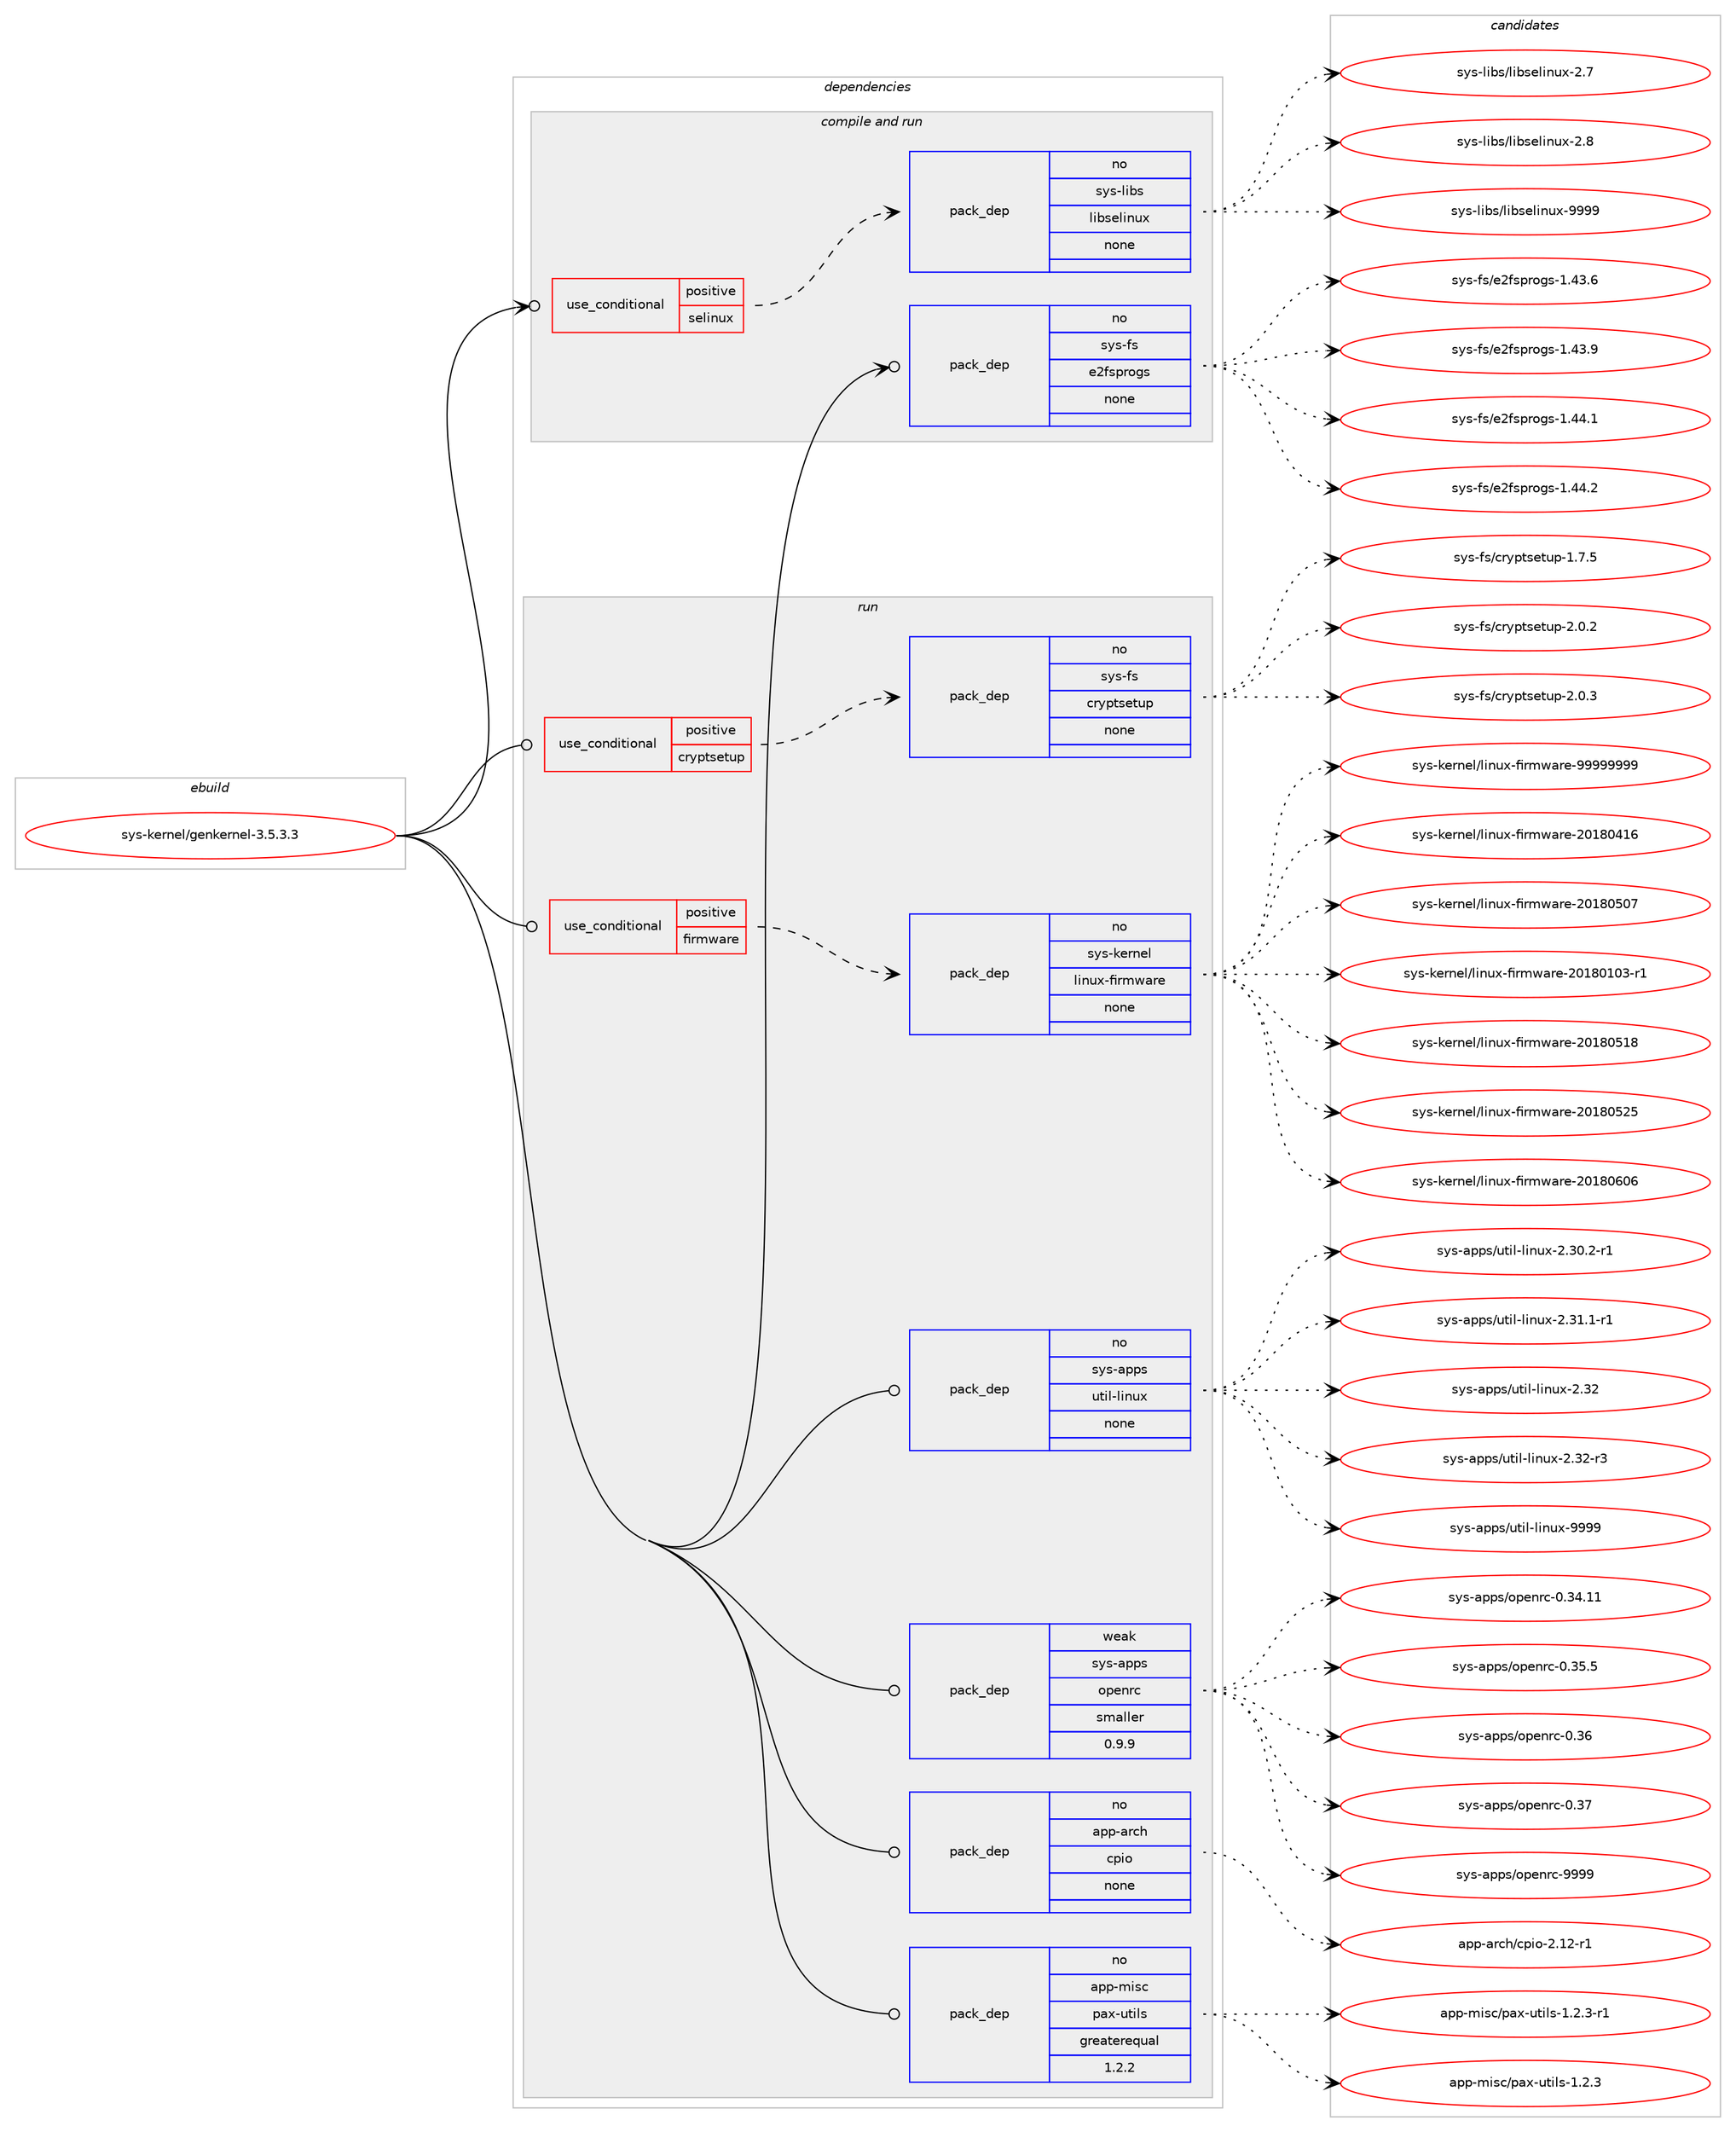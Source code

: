 digraph prolog {

# *************
# Graph options
# *************

newrank=true;
concentrate=true;
compound=true;
graph [rankdir=LR,fontname=Helvetica,fontsize=10,ranksep=1.5];#, ranksep=2.5, nodesep=0.2];
edge  [arrowhead=vee];
node  [fontname=Helvetica,fontsize=10];

# **********
# The ebuild
# **********

subgraph cluster_leftcol {
color=gray;
rank=same;
label=<<i>ebuild</i>>;
id [label="sys-kernel/genkernel-3.5.3.3", color=red, width=4, href="../sys-kernel/genkernel-3.5.3.3.svg"];
}

# ****************
# The dependencies
# ****************

subgraph cluster_midcol {
color=gray;
label=<<i>dependencies</i>>;
subgraph cluster_compile {
fillcolor="#eeeeee";
style=filled;
label=<<i>compile</i>>;
}
subgraph cluster_compileandrun {
fillcolor="#eeeeee";
style=filled;
label=<<i>compile and run</i>>;
subgraph cond1459 {
dependency7125 [label=<<TABLE BORDER="0" CELLBORDER="1" CELLSPACING="0" CELLPADDING="4"><TR><TD ROWSPAN="3" CELLPADDING="10">use_conditional</TD></TR><TR><TD>positive</TD></TR><TR><TD>selinux</TD></TR></TABLE>>, shape=none, color=red];
subgraph pack5586 {
dependency7126 [label=<<TABLE BORDER="0" CELLBORDER="1" CELLSPACING="0" CELLPADDING="4" WIDTH="220"><TR><TD ROWSPAN="6" CELLPADDING="30">pack_dep</TD></TR><TR><TD WIDTH="110">no</TD></TR><TR><TD>sys-libs</TD></TR><TR><TD>libselinux</TD></TR><TR><TD>none</TD></TR><TR><TD></TD></TR></TABLE>>, shape=none, color=blue];
}
dependency7125:e -> dependency7126:w [weight=20,style="dashed",arrowhead="vee"];
}
id:e -> dependency7125:w [weight=20,style="solid",arrowhead="odotvee"];
subgraph pack5587 {
dependency7127 [label=<<TABLE BORDER="0" CELLBORDER="1" CELLSPACING="0" CELLPADDING="4" WIDTH="220"><TR><TD ROWSPAN="6" CELLPADDING="30">pack_dep</TD></TR><TR><TD WIDTH="110">no</TD></TR><TR><TD>sys-fs</TD></TR><TR><TD>e2fsprogs</TD></TR><TR><TD>none</TD></TR><TR><TD></TD></TR></TABLE>>, shape=none, color=blue];
}
id:e -> dependency7127:w [weight=20,style="solid",arrowhead="odotvee"];
}
subgraph cluster_run {
fillcolor="#eeeeee";
style=filled;
label=<<i>run</i>>;
subgraph cond1460 {
dependency7128 [label=<<TABLE BORDER="0" CELLBORDER="1" CELLSPACING="0" CELLPADDING="4"><TR><TD ROWSPAN="3" CELLPADDING="10">use_conditional</TD></TR><TR><TD>positive</TD></TR><TR><TD>cryptsetup</TD></TR></TABLE>>, shape=none, color=red];
subgraph pack5588 {
dependency7129 [label=<<TABLE BORDER="0" CELLBORDER="1" CELLSPACING="0" CELLPADDING="4" WIDTH="220"><TR><TD ROWSPAN="6" CELLPADDING="30">pack_dep</TD></TR><TR><TD WIDTH="110">no</TD></TR><TR><TD>sys-fs</TD></TR><TR><TD>cryptsetup</TD></TR><TR><TD>none</TD></TR><TR><TD></TD></TR></TABLE>>, shape=none, color=blue];
}
dependency7128:e -> dependency7129:w [weight=20,style="dashed",arrowhead="vee"];
}
id:e -> dependency7128:w [weight=20,style="solid",arrowhead="odot"];
subgraph cond1461 {
dependency7130 [label=<<TABLE BORDER="0" CELLBORDER="1" CELLSPACING="0" CELLPADDING="4"><TR><TD ROWSPAN="3" CELLPADDING="10">use_conditional</TD></TR><TR><TD>positive</TD></TR><TR><TD>firmware</TD></TR></TABLE>>, shape=none, color=red];
subgraph pack5589 {
dependency7131 [label=<<TABLE BORDER="0" CELLBORDER="1" CELLSPACING="0" CELLPADDING="4" WIDTH="220"><TR><TD ROWSPAN="6" CELLPADDING="30">pack_dep</TD></TR><TR><TD WIDTH="110">no</TD></TR><TR><TD>sys-kernel</TD></TR><TR><TD>linux-firmware</TD></TR><TR><TD>none</TD></TR><TR><TD></TD></TR></TABLE>>, shape=none, color=blue];
}
dependency7130:e -> dependency7131:w [weight=20,style="dashed",arrowhead="vee"];
}
id:e -> dependency7130:w [weight=20,style="solid",arrowhead="odot"];
subgraph pack5590 {
dependency7132 [label=<<TABLE BORDER="0" CELLBORDER="1" CELLSPACING="0" CELLPADDING="4" WIDTH="220"><TR><TD ROWSPAN="6" CELLPADDING="30">pack_dep</TD></TR><TR><TD WIDTH="110">no</TD></TR><TR><TD>app-arch</TD></TR><TR><TD>cpio</TD></TR><TR><TD>none</TD></TR><TR><TD></TD></TR></TABLE>>, shape=none, color=blue];
}
id:e -> dependency7132:w [weight=20,style="solid",arrowhead="odot"];
subgraph pack5591 {
dependency7133 [label=<<TABLE BORDER="0" CELLBORDER="1" CELLSPACING="0" CELLPADDING="4" WIDTH="220"><TR><TD ROWSPAN="6" CELLPADDING="30">pack_dep</TD></TR><TR><TD WIDTH="110">no</TD></TR><TR><TD>app-misc</TD></TR><TR><TD>pax-utils</TD></TR><TR><TD>greaterequal</TD></TR><TR><TD>1.2.2</TD></TR></TABLE>>, shape=none, color=blue];
}
id:e -> dependency7133:w [weight=20,style="solid",arrowhead="odot"];
subgraph pack5592 {
dependency7134 [label=<<TABLE BORDER="0" CELLBORDER="1" CELLSPACING="0" CELLPADDING="4" WIDTH="220"><TR><TD ROWSPAN="6" CELLPADDING="30">pack_dep</TD></TR><TR><TD WIDTH="110">no</TD></TR><TR><TD>sys-apps</TD></TR><TR><TD>util-linux</TD></TR><TR><TD>none</TD></TR><TR><TD></TD></TR></TABLE>>, shape=none, color=blue];
}
id:e -> dependency7134:w [weight=20,style="solid",arrowhead="odot"];
subgraph pack5593 {
dependency7135 [label=<<TABLE BORDER="0" CELLBORDER="1" CELLSPACING="0" CELLPADDING="4" WIDTH="220"><TR><TD ROWSPAN="6" CELLPADDING="30">pack_dep</TD></TR><TR><TD WIDTH="110">weak</TD></TR><TR><TD>sys-apps</TD></TR><TR><TD>openrc</TD></TR><TR><TD>smaller</TD></TR><TR><TD>0.9.9</TD></TR></TABLE>>, shape=none, color=blue];
}
id:e -> dependency7135:w [weight=20,style="solid",arrowhead="odot"];
}
}

# **************
# The candidates
# **************

subgraph cluster_choices {
rank=same;
color=gray;
label=<<i>candidates</i>>;

subgraph choice5586 {
color=black;
nodesep=1;
choice1151211154510810598115471081059811510110810511011712045504655 [label="sys-libs/libselinux-2.7", color=red, width=4,href="../sys-libs/libselinux-2.7.svg"];
choice1151211154510810598115471081059811510110810511011712045504656 [label="sys-libs/libselinux-2.8", color=red, width=4,href="../sys-libs/libselinux-2.8.svg"];
choice115121115451081059811547108105981151011081051101171204557575757 [label="sys-libs/libselinux-9999", color=red, width=4,href="../sys-libs/libselinux-9999.svg"];
dependency7126:e -> choice1151211154510810598115471081059811510110810511011712045504655:w [style=dotted,weight="100"];
dependency7126:e -> choice1151211154510810598115471081059811510110810511011712045504656:w [style=dotted,weight="100"];
dependency7126:e -> choice115121115451081059811547108105981151011081051101171204557575757:w [style=dotted,weight="100"];
}
subgraph choice5587 {
color=black;
nodesep=1;
choice11512111545102115471015010211511211411110311545494652514654 [label="sys-fs/e2fsprogs-1.43.6", color=red, width=4,href="../sys-fs/e2fsprogs-1.43.6.svg"];
choice11512111545102115471015010211511211411110311545494652514657 [label="sys-fs/e2fsprogs-1.43.9", color=red, width=4,href="../sys-fs/e2fsprogs-1.43.9.svg"];
choice11512111545102115471015010211511211411110311545494652524649 [label="sys-fs/e2fsprogs-1.44.1", color=red, width=4,href="../sys-fs/e2fsprogs-1.44.1.svg"];
choice11512111545102115471015010211511211411110311545494652524650 [label="sys-fs/e2fsprogs-1.44.2", color=red, width=4,href="../sys-fs/e2fsprogs-1.44.2.svg"];
dependency7127:e -> choice11512111545102115471015010211511211411110311545494652514654:w [style=dotted,weight="100"];
dependency7127:e -> choice11512111545102115471015010211511211411110311545494652514657:w [style=dotted,weight="100"];
dependency7127:e -> choice11512111545102115471015010211511211411110311545494652524649:w [style=dotted,weight="100"];
dependency7127:e -> choice11512111545102115471015010211511211411110311545494652524650:w [style=dotted,weight="100"];
}
subgraph choice5588 {
color=black;
nodesep=1;
choice115121115451021154799114121112116115101116117112454946554653 [label="sys-fs/cryptsetup-1.7.5", color=red, width=4,href="../sys-fs/cryptsetup-1.7.5.svg"];
choice115121115451021154799114121112116115101116117112455046484650 [label="sys-fs/cryptsetup-2.0.2", color=red, width=4,href="../sys-fs/cryptsetup-2.0.2.svg"];
choice115121115451021154799114121112116115101116117112455046484651 [label="sys-fs/cryptsetup-2.0.3", color=red, width=4,href="../sys-fs/cryptsetup-2.0.3.svg"];
dependency7129:e -> choice115121115451021154799114121112116115101116117112454946554653:w [style=dotted,weight="100"];
dependency7129:e -> choice115121115451021154799114121112116115101116117112455046484650:w [style=dotted,weight="100"];
dependency7129:e -> choice115121115451021154799114121112116115101116117112455046484651:w [style=dotted,weight="100"];
}
subgraph choice5589 {
color=black;
nodesep=1;
choice11512111545107101114110101108471081051101171204510210511410911997114101455048495648524954 [label="sys-kernel/linux-firmware-20180416", color=red, width=4,href="../sys-kernel/linux-firmware-20180416.svg"];
choice11512111545107101114110101108471081051101171204510210511410911997114101455048495648534855 [label="sys-kernel/linux-firmware-20180507", color=red, width=4,href="../sys-kernel/linux-firmware-20180507.svg"];
choice115121115451071011141101011084710810511011712045102105114109119971141014550484956484948514511449 [label="sys-kernel/linux-firmware-20180103-r1", color=red, width=4,href="../sys-kernel/linux-firmware-20180103-r1.svg"];
choice11512111545107101114110101108471081051101171204510210511410911997114101455048495648534956 [label="sys-kernel/linux-firmware-20180518", color=red, width=4,href="../sys-kernel/linux-firmware-20180518.svg"];
choice11512111545107101114110101108471081051101171204510210511410911997114101455048495648535053 [label="sys-kernel/linux-firmware-20180525", color=red, width=4,href="../sys-kernel/linux-firmware-20180525.svg"];
choice11512111545107101114110101108471081051101171204510210511410911997114101455048495648544854 [label="sys-kernel/linux-firmware-20180606", color=red, width=4,href="../sys-kernel/linux-firmware-20180606.svg"];
choice11512111545107101114110101108471081051101171204510210511410911997114101455757575757575757 [label="sys-kernel/linux-firmware-99999999", color=red, width=4,href="../sys-kernel/linux-firmware-99999999.svg"];
dependency7131:e -> choice11512111545107101114110101108471081051101171204510210511410911997114101455048495648524954:w [style=dotted,weight="100"];
dependency7131:e -> choice11512111545107101114110101108471081051101171204510210511410911997114101455048495648534855:w [style=dotted,weight="100"];
dependency7131:e -> choice115121115451071011141101011084710810511011712045102105114109119971141014550484956484948514511449:w [style=dotted,weight="100"];
dependency7131:e -> choice11512111545107101114110101108471081051101171204510210511410911997114101455048495648534956:w [style=dotted,weight="100"];
dependency7131:e -> choice11512111545107101114110101108471081051101171204510210511410911997114101455048495648535053:w [style=dotted,weight="100"];
dependency7131:e -> choice11512111545107101114110101108471081051101171204510210511410911997114101455048495648544854:w [style=dotted,weight="100"];
dependency7131:e -> choice11512111545107101114110101108471081051101171204510210511410911997114101455757575757575757:w [style=dotted,weight="100"];
}
subgraph choice5590 {
color=black;
nodesep=1;
choice97112112459711499104479911210511145504649504511449 [label="app-arch/cpio-2.12-r1", color=red, width=4,href="../app-arch/cpio-2.12-r1.svg"];
dependency7132:e -> choice97112112459711499104479911210511145504649504511449:w [style=dotted,weight="100"];
}
subgraph choice5591 {
color=black;
nodesep=1;
choice971121124510910511599471129712045117116105108115454946504651 [label="app-misc/pax-utils-1.2.3", color=red, width=4,href="../app-misc/pax-utils-1.2.3.svg"];
choice9711211245109105115994711297120451171161051081154549465046514511449 [label="app-misc/pax-utils-1.2.3-r1", color=red, width=4,href="../app-misc/pax-utils-1.2.3-r1.svg"];
dependency7133:e -> choice971121124510910511599471129712045117116105108115454946504651:w [style=dotted,weight="100"];
dependency7133:e -> choice9711211245109105115994711297120451171161051081154549465046514511449:w [style=dotted,weight="100"];
}
subgraph choice5592 {
color=black;
nodesep=1;
choice11512111545971121121154711711610510845108105110117120455046514846504511449 [label="sys-apps/util-linux-2.30.2-r1", color=red, width=4,href="../sys-apps/util-linux-2.30.2-r1.svg"];
choice11512111545971121121154711711610510845108105110117120455046514946494511449 [label="sys-apps/util-linux-2.31.1-r1", color=red, width=4,href="../sys-apps/util-linux-2.31.1-r1.svg"];
choice115121115459711211211547117116105108451081051101171204550465150 [label="sys-apps/util-linux-2.32", color=red, width=4,href="../sys-apps/util-linux-2.32.svg"];
choice1151211154597112112115471171161051084510810511011712045504651504511451 [label="sys-apps/util-linux-2.32-r3", color=red, width=4,href="../sys-apps/util-linux-2.32-r3.svg"];
choice115121115459711211211547117116105108451081051101171204557575757 [label="sys-apps/util-linux-9999", color=red, width=4,href="../sys-apps/util-linux-9999.svg"];
dependency7134:e -> choice11512111545971121121154711711610510845108105110117120455046514846504511449:w [style=dotted,weight="100"];
dependency7134:e -> choice11512111545971121121154711711610510845108105110117120455046514946494511449:w [style=dotted,weight="100"];
dependency7134:e -> choice115121115459711211211547117116105108451081051101171204550465150:w [style=dotted,weight="100"];
dependency7134:e -> choice1151211154597112112115471171161051084510810511011712045504651504511451:w [style=dotted,weight="100"];
dependency7134:e -> choice115121115459711211211547117116105108451081051101171204557575757:w [style=dotted,weight="100"];
}
subgraph choice5593 {
color=black;
nodesep=1;
choice115121115459711211211547111112101110114994548465152464949 [label="sys-apps/openrc-0.34.11", color=red, width=4,href="../sys-apps/openrc-0.34.11.svg"];
choice1151211154597112112115471111121011101149945484651534653 [label="sys-apps/openrc-0.35.5", color=red, width=4,href="../sys-apps/openrc-0.35.5.svg"];
choice115121115459711211211547111112101110114994548465154 [label="sys-apps/openrc-0.36", color=red, width=4,href="../sys-apps/openrc-0.36.svg"];
choice115121115459711211211547111112101110114994548465155 [label="sys-apps/openrc-0.37", color=red, width=4,href="../sys-apps/openrc-0.37.svg"];
choice115121115459711211211547111112101110114994557575757 [label="sys-apps/openrc-9999", color=red, width=4,href="../sys-apps/openrc-9999.svg"];
dependency7135:e -> choice115121115459711211211547111112101110114994548465152464949:w [style=dotted,weight="100"];
dependency7135:e -> choice1151211154597112112115471111121011101149945484651534653:w [style=dotted,weight="100"];
dependency7135:e -> choice115121115459711211211547111112101110114994548465154:w [style=dotted,weight="100"];
dependency7135:e -> choice115121115459711211211547111112101110114994548465155:w [style=dotted,weight="100"];
dependency7135:e -> choice115121115459711211211547111112101110114994557575757:w [style=dotted,weight="100"];
}
}

}
